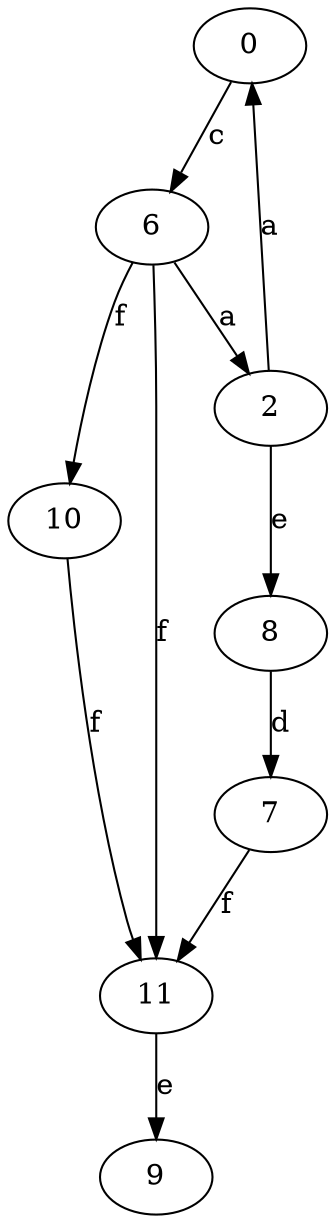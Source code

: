 strict digraph  {
0;
2;
6;
7;
8;
9;
10;
11;
0 -> 6  [label=c];
2 -> 0  [label=a];
2 -> 8  [label=e];
6 -> 2  [label=a];
6 -> 10  [label=f];
6 -> 11  [label=f];
7 -> 11  [label=f];
8 -> 7  [label=d];
10 -> 11  [label=f];
11 -> 9  [label=e];
}
